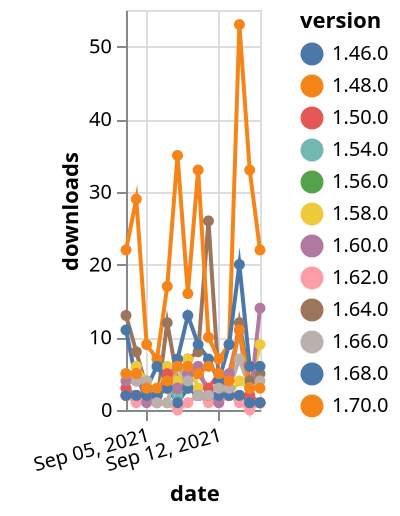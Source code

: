 {"$schema": "https://vega.github.io/schema/vega-lite/v5.json", "description": "A simple bar chart with embedded data.", "data": {"values": [{"date": "2021-09-03", "total": 13092, "delta": 2, "version": "1.56.0"}, {"date": "2021-09-04", "total": 13094, "delta": 2, "version": "1.56.0"}, {"date": "2021-09-05", "total": 13096, "delta": 2, "version": "1.56.0"}, {"date": "2021-09-06", "total": 13098, "delta": 2, "version": "1.56.0"}, {"date": "2021-09-07", "total": 13101, "delta": 3, "version": "1.56.0"}, {"date": "2021-09-08", "total": 13103, "delta": 2, "version": "1.56.0"}, {"date": "2021-09-09", "total": 13107, "delta": 4, "version": "1.56.0"}, {"date": "2021-09-10", "total": 13109, "delta": 2, "version": "1.56.0"}, {"date": "2021-09-11", "total": 13111, "delta": 2, "version": "1.56.0"}, {"date": "2021-09-12", "total": 13113, "delta": 2, "version": "1.56.0"}, {"date": "2021-09-13", "total": 13115, "delta": 2, "version": "1.56.0"}, {"date": "2021-09-14", "total": 13117, "delta": 2, "version": "1.56.0"}, {"date": "2021-09-15", "total": 13119, "delta": 2, "version": "1.56.0"}, {"date": "2021-09-16", "total": 13120, "delta": 1, "version": "1.56.0"}, {"date": "2021-09-03", "total": 9243, "delta": 13, "version": "1.64.0"}, {"date": "2021-09-04", "total": 9251, "delta": 8, "version": "1.64.0"}, {"date": "2021-09-05", "total": 9254, "delta": 3, "version": "1.64.0"}, {"date": "2021-09-06", "total": 9255, "delta": 1, "version": "1.64.0"}, {"date": "2021-09-07", "total": 9267, "delta": 12, "version": "1.64.0"}, {"date": "2021-09-08", "total": 9271, "delta": 4, "version": "1.64.0"}, {"date": "2021-09-09", "total": 9278, "delta": 7, "version": "1.64.0"}, {"date": "2021-09-10", "total": 9286, "delta": 8, "version": "1.64.0"}, {"date": "2021-09-11", "total": 9312, "delta": 26, "version": "1.64.0"}, {"date": "2021-09-12", "total": 9316, "delta": 4, "version": "1.64.0"}, {"date": "2021-09-13", "total": 9319, "delta": 3, "version": "1.64.0"}, {"date": "2021-09-14", "total": 9331, "delta": 12, "version": "1.64.0"}, {"date": "2021-09-15", "total": 9335, "delta": 4, "version": "1.64.0"}, {"date": "2021-09-16", "total": 9340, "delta": 5, "version": "1.64.0"}, {"date": "2021-09-03", "total": 1565, "delta": 22, "version": "1.70.0"}, {"date": "2021-09-04", "total": 1594, "delta": 29, "version": "1.70.0"}, {"date": "2021-09-05", "total": 1603, "delta": 9, "version": "1.70.0"}, {"date": "2021-09-06", "total": 1610, "delta": 7, "version": "1.70.0"}, {"date": "2021-09-07", "total": 1627, "delta": 17, "version": "1.70.0"}, {"date": "2021-09-08", "total": 1662, "delta": 35, "version": "1.70.0"}, {"date": "2021-09-09", "total": 1678, "delta": 16, "version": "1.70.0"}, {"date": "2021-09-10", "total": 1711, "delta": 33, "version": "1.70.0"}, {"date": "2021-09-11", "total": 1721, "delta": 10, "version": "1.70.0"}, {"date": "2021-09-12", "total": 1728, "delta": 7, "version": "1.70.0"}, {"date": "2021-09-13", "total": 1737, "delta": 9, "version": "1.70.0"}, {"date": "2021-09-14", "total": 1790, "delta": 53, "version": "1.70.0"}, {"date": "2021-09-15", "total": 1823, "delta": 33, "version": "1.70.0"}, {"date": "2021-09-16", "total": 1845, "delta": 22, "version": "1.70.0"}, {"date": "2021-09-03", "total": 2894, "delta": 2, "version": "1.54.0"}, {"date": "2021-09-04", "total": 2896, "delta": 2, "version": "1.54.0"}, {"date": "2021-09-05", "total": 2898, "delta": 2, "version": "1.54.0"}, {"date": "2021-09-06", "total": 2900, "delta": 2, "version": "1.54.0"}, {"date": "2021-09-07", "total": 2903, "delta": 3, "version": "1.54.0"}, {"date": "2021-09-08", "total": 2905, "delta": 2, "version": "1.54.0"}, {"date": "2021-09-09", "total": 2908, "delta": 3, "version": "1.54.0"}, {"date": "2021-09-10", "total": 2910, "delta": 2, "version": "1.54.0"}, {"date": "2021-09-11", "total": 2912, "delta": 2, "version": "1.54.0"}, {"date": "2021-09-12", "total": 2914, "delta": 2, "version": "1.54.0"}, {"date": "2021-09-13", "total": 2916, "delta": 2, "version": "1.54.0"}, {"date": "2021-09-14", "total": 2918, "delta": 2, "version": "1.54.0"}, {"date": "2021-09-15", "total": 2919, "delta": 1, "version": "1.54.0"}, {"date": "2021-09-16", "total": 2920, "delta": 1, "version": "1.54.0"}, {"date": "2021-09-03", "total": 9673, "delta": 3, "version": "1.58.0"}, {"date": "2021-09-04", "total": 9679, "delta": 6, "version": "1.58.0"}, {"date": "2021-09-05", "total": 9683, "delta": 4, "version": "1.58.0"}, {"date": "2021-09-06", "total": 9685, "delta": 2, "version": "1.58.0"}, {"date": "2021-09-07", "total": 9691, "delta": 6, "version": "1.58.0"}, {"date": "2021-09-08", "total": 9695, "delta": 4, "version": "1.58.0"}, {"date": "2021-09-09", "total": 9702, "delta": 7, "version": "1.58.0"}, {"date": "2021-09-10", "total": 9705, "delta": 3, "version": "1.58.0"}, {"date": "2021-09-11", "total": 9708, "delta": 3, "version": "1.58.0"}, {"date": "2021-09-12", "total": 9711, "delta": 3, "version": "1.58.0"}, {"date": "2021-09-13", "total": 9713, "delta": 2, "version": "1.58.0"}, {"date": "2021-09-14", "total": 9717, "delta": 4, "version": "1.58.0"}, {"date": "2021-09-15", "total": 9720, "delta": 3, "version": "1.58.0"}, {"date": "2021-09-16", "total": 9729, "delta": 9, "version": "1.58.0"}, {"date": "2021-09-03", "total": 14020, "delta": 3, "version": "1.50.0"}, {"date": "2021-09-04", "total": 14022, "delta": 2, "version": "1.50.0"}, {"date": "2021-09-05", "total": 14024, "delta": 2, "version": "1.50.0"}, {"date": "2021-09-06", "total": 14026, "delta": 2, "version": "1.50.0"}, {"date": "2021-09-07", "total": 14031, "delta": 5, "version": "1.50.0"}, {"date": "2021-09-08", "total": 14034, "delta": 3, "version": "1.50.0"}, {"date": "2021-09-09", "total": 14039, "delta": 5, "version": "1.50.0"}, {"date": "2021-09-10", "total": 14044, "delta": 5, "version": "1.50.0"}, {"date": "2021-09-11", "total": 14047, "delta": 3, "version": "1.50.0"}, {"date": "2021-09-12", "total": 14052, "delta": 5, "version": "1.50.0"}, {"date": "2021-09-13", "total": 14054, "delta": 2, "version": "1.50.0"}, {"date": "2021-09-14", "total": 14056, "delta": 2, "version": "1.50.0"}, {"date": "2021-09-15", "total": 14058, "delta": 2, "version": "1.50.0"}, {"date": "2021-09-16", "total": 14059, "delta": 1, "version": "1.50.0"}, {"date": "2021-09-03", "total": 6087, "delta": 11, "version": "1.68.0"}, {"date": "2021-09-04", "total": 6091, "delta": 4, "version": "1.68.0"}, {"date": "2021-09-05", "total": 6094, "delta": 3, "version": "1.68.0"}, {"date": "2021-09-06", "total": 6100, "delta": 6, "version": "1.68.0"}, {"date": "2021-09-07", "total": 6104, "delta": 4, "version": "1.68.0"}, {"date": "2021-09-08", "total": 6111, "delta": 7, "version": "1.68.0"}, {"date": "2021-09-09", "total": 6124, "delta": 13, "version": "1.68.0"}, {"date": "2021-09-10", "total": 6133, "delta": 9, "version": "1.68.0"}, {"date": "2021-09-11", "total": 6140, "delta": 7, "version": "1.68.0"}, {"date": "2021-09-12", "total": 6144, "delta": 4, "version": "1.68.0"}, {"date": "2021-09-13", "total": 6153, "delta": 9, "version": "1.68.0"}, {"date": "2021-09-14", "total": 6173, "delta": 20, "version": "1.68.0"}, {"date": "2021-09-15", "total": 6179, "delta": 6, "version": "1.68.0"}, {"date": "2021-09-16", "total": 6185, "delta": 6, "version": "1.68.0"}, {"date": "2021-09-03", "total": 1978, "delta": 2, "version": "1.62.0"}, {"date": "2021-09-04", "total": 1979, "delta": 1, "version": "1.62.0"}, {"date": "2021-09-05", "total": 1981, "delta": 2, "version": "1.62.0"}, {"date": "2021-09-06", "total": 1982, "delta": 1, "version": "1.62.0"}, {"date": "2021-09-07", "total": 1983, "delta": 1, "version": "1.62.0"}, {"date": "2021-09-08", "total": 1983, "delta": 0, "version": "1.62.0"}, {"date": "2021-09-09", "total": 1984, "delta": 1, "version": "1.62.0"}, {"date": "2021-09-10", "total": 1986, "delta": 2, "version": "1.62.0"}, {"date": "2021-09-11", "total": 1987, "delta": 1, "version": "1.62.0"}, {"date": "2021-09-12", "total": 1988, "delta": 1, "version": "1.62.0"}, {"date": "2021-09-13", "total": 1990, "delta": 2, "version": "1.62.0"}, {"date": "2021-09-14", "total": 1991, "delta": 1, "version": "1.62.0"}, {"date": "2021-09-15", "total": 1991, "delta": 0, "version": "1.62.0"}, {"date": "2021-09-16", "total": 1992, "delta": 1, "version": "1.62.0"}, {"date": "2021-09-03", "total": 12792, "delta": 4, "version": "1.60.0"}, {"date": "2021-09-04", "total": 12797, "delta": 5, "version": "1.60.0"}, {"date": "2021-09-05", "total": 12798, "delta": 1, "version": "1.60.0"}, {"date": "2021-09-06", "total": 12800, "delta": 2, "version": "1.60.0"}, {"date": "2021-09-07", "total": 12804, "delta": 4, "version": "1.60.0"}, {"date": "2021-09-08", "total": 12807, "delta": 3, "version": "1.60.0"}, {"date": "2021-09-09", "total": 12812, "delta": 5, "version": "1.60.0"}, {"date": "2021-09-10", "total": 12818, "delta": 6, "version": "1.60.0"}, {"date": "2021-09-11", "total": 12820, "delta": 2, "version": "1.60.0"}, {"date": "2021-09-12", "total": 12821, "delta": 1, "version": "1.60.0"}, {"date": "2021-09-13", "total": 12826, "delta": 5, "version": "1.60.0"}, {"date": "2021-09-14", "total": 12837, "delta": 11, "version": "1.60.0"}, {"date": "2021-09-15", "total": 12838, "delta": 1, "version": "1.60.0"}, {"date": "2021-09-16", "total": 12852, "delta": 14, "version": "1.60.0"}, {"date": "2021-09-03", "total": 2565, "delta": 2, "version": "1.46.0"}, {"date": "2021-09-04", "total": 2567, "delta": 2, "version": "1.46.0"}, {"date": "2021-09-05", "total": 2569, "delta": 2, "version": "1.46.0"}, {"date": "2021-09-06", "total": 2571, "delta": 2, "version": "1.46.0"}, {"date": "2021-09-07", "total": 2574, "delta": 3, "version": "1.46.0"}, {"date": "2021-09-08", "total": 2575, "delta": 1, "version": "1.46.0"}, {"date": "2021-09-09", "total": 2578, "delta": 3, "version": "1.46.0"}, {"date": "2021-09-10", "total": 2580, "delta": 2, "version": "1.46.0"}, {"date": "2021-09-11", "total": 2582, "delta": 2, "version": "1.46.0"}, {"date": "2021-09-12", "total": 2584, "delta": 2, "version": "1.46.0"}, {"date": "2021-09-13", "total": 2586, "delta": 2, "version": "1.46.0"}, {"date": "2021-09-14", "total": 2588, "delta": 2, "version": "1.46.0"}, {"date": "2021-09-15", "total": 2589, "delta": 1, "version": "1.46.0"}, {"date": "2021-09-16", "total": 2590, "delta": 1, "version": "1.46.0"}, {"date": "2021-09-03", "total": 2871, "delta": 5, "version": "1.66.0"}, {"date": "2021-09-04", "total": 2875, "delta": 4, "version": "1.66.0"}, {"date": "2021-09-05", "total": 2879, "delta": 4, "version": "1.66.0"}, {"date": "2021-09-06", "total": 2880, "delta": 1, "version": "1.66.0"}, {"date": "2021-09-07", "total": 2881, "delta": 1, "version": "1.66.0"}, {"date": "2021-09-08", "total": 2887, "delta": 6, "version": "1.66.0"}, {"date": "2021-09-09", "total": 2891, "delta": 4, "version": "1.66.0"}, {"date": "2021-09-10", "total": 2893, "delta": 2, "version": "1.66.0"}, {"date": "2021-09-11", "total": 2895, "delta": 2, "version": "1.66.0"}, {"date": "2021-09-12", "total": 2898, "delta": 3, "version": "1.66.0"}, {"date": "2021-09-13", "total": 2901, "delta": 3, "version": "1.66.0"}, {"date": "2021-09-14", "total": 2908, "delta": 7, "version": "1.66.0"}, {"date": "2021-09-15", "total": 2911, "delta": 3, "version": "1.66.0"}, {"date": "2021-09-16", "total": 2915, "delta": 4, "version": "1.66.0"}, {"date": "2021-09-03", "total": 12992, "delta": 5, "version": "1.48.0"}, {"date": "2021-09-04", "total": 12997, "delta": 5, "version": "1.48.0"}, {"date": "2021-09-05", "total": 13000, "delta": 3, "version": "1.48.0"}, {"date": "2021-09-06", "total": 13003, "delta": 3, "version": "1.48.0"}, {"date": "2021-09-07", "total": 13007, "delta": 4, "version": "1.48.0"}, {"date": "2021-09-08", "total": 13013, "delta": 6, "version": "1.48.0"}, {"date": "2021-09-09", "total": 13019, "delta": 6, "version": "1.48.0"}, {"date": "2021-09-10", "total": 13024, "delta": 5, "version": "1.48.0"}, {"date": "2021-09-11", "total": 13030, "delta": 6, "version": "1.48.0"}, {"date": "2021-09-12", "total": 13035, "delta": 5, "version": "1.48.0"}, {"date": "2021-09-13", "total": 13039, "delta": 4, "version": "1.48.0"}, {"date": "2021-09-14", "total": 13050, "delta": 11, "version": "1.48.0"}, {"date": "2021-09-15", "total": 13053, "delta": 3, "version": "1.48.0"}, {"date": "2021-09-16", "total": 13056, "delta": 3, "version": "1.48.0"}]}, "width": "container", "mark": {"type": "line", "point": {"filled": true}}, "encoding": {"x": {"field": "date", "type": "temporal", "timeUnit": "yearmonthdate", "title": "date", "axis": {"labelAngle": -15}}, "y": {"field": "delta", "type": "quantitative", "title": "downloads"}, "color": {"field": "version", "type": "nominal"}, "tooltip": {"field": "delta"}}}